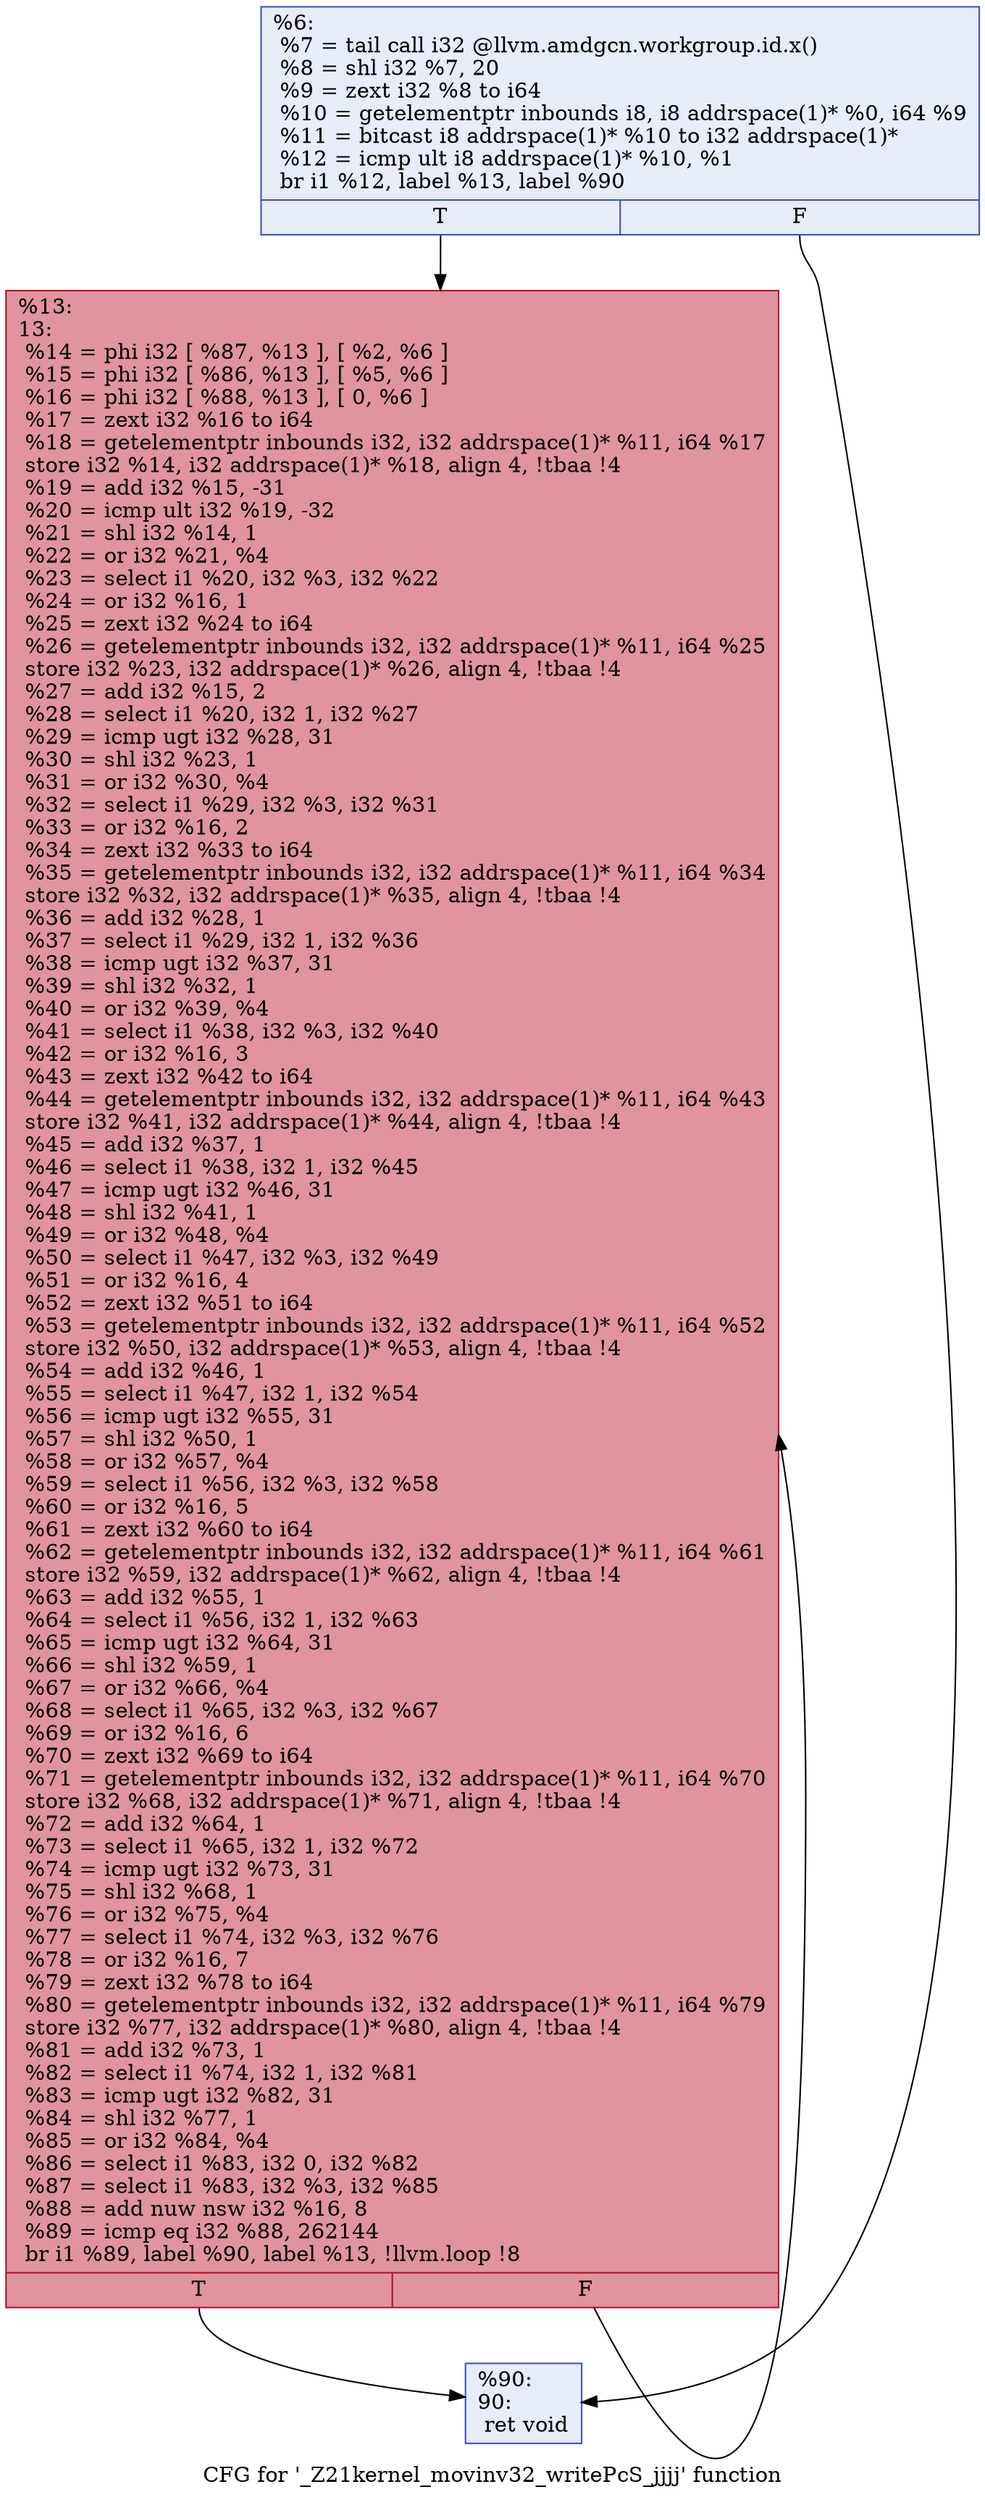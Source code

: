 digraph "CFG for '_Z21kernel_movinv32_writePcS_jjjj' function" {
	label="CFG for '_Z21kernel_movinv32_writePcS_jjjj' function";

	Node0x46ea900 [shape=record,color="#3d50c3ff", style=filled, fillcolor="#c7d7f070",label="{%6:\l  %7 = tail call i32 @llvm.amdgcn.workgroup.id.x()\l  %8 = shl i32 %7, 20\l  %9 = zext i32 %8 to i64\l  %10 = getelementptr inbounds i8, i8 addrspace(1)* %0, i64 %9\l  %11 = bitcast i8 addrspace(1)* %10 to i32 addrspace(1)*\l  %12 = icmp ult i8 addrspace(1)* %10, %1\l  br i1 %12, label %13, label %90\l|{<s0>T|<s1>F}}"];
	Node0x46ea900:s0 -> Node0x46e9b90;
	Node0x46ea900:s1 -> Node0x46eb4a0;
	Node0x46e9b90 [shape=record,color="#b70d28ff", style=filled, fillcolor="#b70d2870",label="{%13:\l13:                                               \l  %14 = phi i32 [ %87, %13 ], [ %2, %6 ]\l  %15 = phi i32 [ %86, %13 ], [ %5, %6 ]\l  %16 = phi i32 [ %88, %13 ], [ 0, %6 ]\l  %17 = zext i32 %16 to i64\l  %18 = getelementptr inbounds i32, i32 addrspace(1)* %11, i64 %17\l  store i32 %14, i32 addrspace(1)* %18, align 4, !tbaa !4\l  %19 = add i32 %15, -31\l  %20 = icmp ult i32 %19, -32\l  %21 = shl i32 %14, 1\l  %22 = or i32 %21, %4\l  %23 = select i1 %20, i32 %3, i32 %22\l  %24 = or i32 %16, 1\l  %25 = zext i32 %24 to i64\l  %26 = getelementptr inbounds i32, i32 addrspace(1)* %11, i64 %25\l  store i32 %23, i32 addrspace(1)* %26, align 4, !tbaa !4\l  %27 = add i32 %15, 2\l  %28 = select i1 %20, i32 1, i32 %27\l  %29 = icmp ugt i32 %28, 31\l  %30 = shl i32 %23, 1\l  %31 = or i32 %30, %4\l  %32 = select i1 %29, i32 %3, i32 %31\l  %33 = or i32 %16, 2\l  %34 = zext i32 %33 to i64\l  %35 = getelementptr inbounds i32, i32 addrspace(1)* %11, i64 %34\l  store i32 %32, i32 addrspace(1)* %35, align 4, !tbaa !4\l  %36 = add i32 %28, 1\l  %37 = select i1 %29, i32 1, i32 %36\l  %38 = icmp ugt i32 %37, 31\l  %39 = shl i32 %32, 1\l  %40 = or i32 %39, %4\l  %41 = select i1 %38, i32 %3, i32 %40\l  %42 = or i32 %16, 3\l  %43 = zext i32 %42 to i64\l  %44 = getelementptr inbounds i32, i32 addrspace(1)* %11, i64 %43\l  store i32 %41, i32 addrspace(1)* %44, align 4, !tbaa !4\l  %45 = add i32 %37, 1\l  %46 = select i1 %38, i32 1, i32 %45\l  %47 = icmp ugt i32 %46, 31\l  %48 = shl i32 %41, 1\l  %49 = or i32 %48, %4\l  %50 = select i1 %47, i32 %3, i32 %49\l  %51 = or i32 %16, 4\l  %52 = zext i32 %51 to i64\l  %53 = getelementptr inbounds i32, i32 addrspace(1)* %11, i64 %52\l  store i32 %50, i32 addrspace(1)* %53, align 4, !tbaa !4\l  %54 = add i32 %46, 1\l  %55 = select i1 %47, i32 1, i32 %54\l  %56 = icmp ugt i32 %55, 31\l  %57 = shl i32 %50, 1\l  %58 = or i32 %57, %4\l  %59 = select i1 %56, i32 %3, i32 %58\l  %60 = or i32 %16, 5\l  %61 = zext i32 %60 to i64\l  %62 = getelementptr inbounds i32, i32 addrspace(1)* %11, i64 %61\l  store i32 %59, i32 addrspace(1)* %62, align 4, !tbaa !4\l  %63 = add i32 %55, 1\l  %64 = select i1 %56, i32 1, i32 %63\l  %65 = icmp ugt i32 %64, 31\l  %66 = shl i32 %59, 1\l  %67 = or i32 %66, %4\l  %68 = select i1 %65, i32 %3, i32 %67\l  %69 = or i32 %16, 6\l  %70 = zext i32 %69 to i64\l  %71 = getelementptr inbounds i32, i32 addrspace(1)* %11, i64 %70\l  store i32 %68, i32 addrspace(1)* %71, align 4, !tbaa !4\l  %72 = add i32 %64, 1\l  %73 = select i1 %65, i32 1, i32 %72\l  %74 = icmp ugt i32 %73, 31\l  %75 = shl i32 %68, 1\l  %76 = or i32 %75, %4\l  %77 = select i1 %74, i32 %3, i32 %76\l  %78 = or i32 %16, 7\l  %79 = zext i32 %78 to i64\l  %80 = getelementptr inbounds i32, i32 addrspace(1)* %11, i64 %79\l  store i32 %77, i32 addrspace(1)* %80, align 4, !tbaa !4\l  %81 = add i32 %73, 1\l  %82 = select i1 %74, i32 1, i32 %81\l  %83 = icmp ugt i32 %82, 31\l  %84 = shl i32 %77, 1\l  %85 = or i32 %84, %4\l  %86 = select i1 %83, i32 0, i32 %82\l  %87 = select i1 %83, i32 %3, i32 %85\l  %88 = add nuw nsw i32 %16, 8\l  %89 = icmp eq i32 %88, 262144\l  br i1 %89, label %90, label %13, !llvm.loop !8\l|{<s0>T|<s1>F}}"];
	Node0x46e9b90:s0 -> Node0x46eb4a0;
	Node0x46e9b90:s1 -> Node0x46e9b90;
	Node0x46eb4a0 [shape=record,color="#3d50c3ff", style=filled, fillcolor="#c7d7f070",label="{%90:\l90:                                               \l  ret void\l}"];
}
